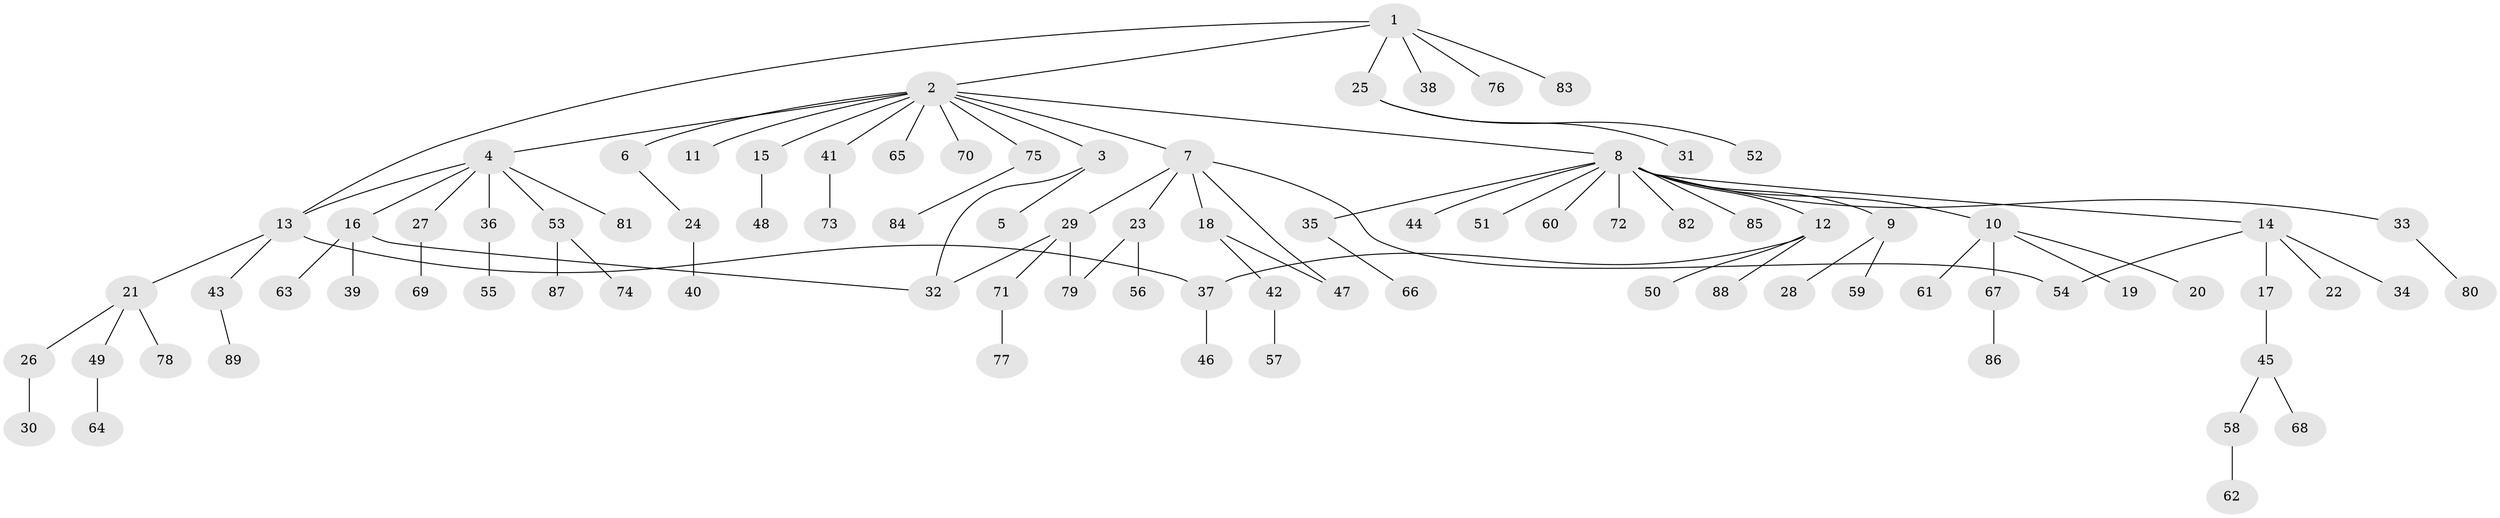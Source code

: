 // coarse degree distribution, {16: 0.02857142857142857, 3: 0.05714285714285714, 4: 0.08571428571428572, 1: 0.7428571428571429, 2: 0.02857142857142857, 7: 0.05714285714285714}
// Generated by graph-tools (version 1.1) at 2025/18/03/04/25 18:18:17]
// undirected, 89 vertices, 95 edges
graph export_dot {
graph [start="1"]
  node [color=gray90,style=filled];
  1;
  2;
  3;
  4;
  5;
  6;
  7;
  8;
  9;
  10;
  11;
  12;
  13;
  14;
  15;
  16;
  17;
  18;
  19;
  20;
  21;
  22;
  23;
  24;
  25;
  26;
  27;
  28;
  29;
  30;
  31;
  32;
  33;
  34;
  35;
  36;
  37;
  38;
  39;
  40;
  41;
  42;
  43;
  44;
  45;
  46;
  47;
  48;
  49;
  50;
  51;
  52;
  53;
  54;
  55;
  56;
  57;
  58;
  59;
  60;
  61;
  62;
  63;
  64;
  65;
  66;
  67;
  68;
  69;
  70;
  71;
  72;
  73;
  74;
  75;
  76;
  77;
  78;
  79;
  80;
  81;
  82;
  83;
  84;
  85;
  86;
  87;
  88;
  89;
  1 -- 2;
  1 -- 13;
  1 -- 25;
  1 -- 38;
  1 -- 76;
  1 -- 83;
  2 -- 3;
  2 -- 4;
  2 -- 6;
  2 -- 7;
  2 -- 8;
  2 -- 11;
  2 -- 15;
  2 -- 41;
  2 -- 65;
  2 -- 70;
  2 -- 75;
  3 -- 5;
  3 -- 32;
  4 -- 13;
  4 -- 16;
  4 -- 27;
  4 -- 36;
  4 -- 53;
  4 -- 81;
  6 -- 24;
  7 -- 18;
  7 -- 23;
  7 -- 29;
  7 -- 47;
  7 -- 54;
  8 -- 9;
  8 -- 10;
  8 -- 12;
  8 -- 14;
  8 -- 33;
  8 -- 35;
  8 -- 44;
  8 -- 51;
  8 -- 60;
  8 -- 72;
  8 -- 82;
  8 -- 85;
  9 -- 28;
  9 -- 59;
  10 -- 19;
  10 -- 20;
  10 -- 61;
  10 -- 67;
  12 -- 37;
  12 -- 50;
  12 -- 88;
  13 -- 21;
  13 -- 37;
  13 -- 43;
  14 -- 17;
  14 -- 22;
  14 -- 34;
  14 -- 54;
  15 -- 48;
  16 -- 32;
  16 -- 39;
  16 -- 63;
  17 -- 45;
  18 -- 42;
  18 -- 47;
  21 -- 26;
  21 -- 49;
  21 -- 78;
  23 -- 56;
  23 -- 79;
  24 -- 40;
  25 -- 31;
  25 -- 52;
  26 -- 30;
  27 -- 69;
  29 -- 32;
  29 -- 71;
  29 -- 79;
  33 -- 80;
  35 -- 66;
  36 -- 55;
  37 -- 46;
  41 -- 73;
  42 -- 57;
  43 -- 89;
  45 -- 58;
  45 -- 68;
  49 -- 64;
  53 -- 74;
  53 -- 87;
  58 -- 62;
  67 -- 86;
  71 -- 77;
  75 -- 84;
}
